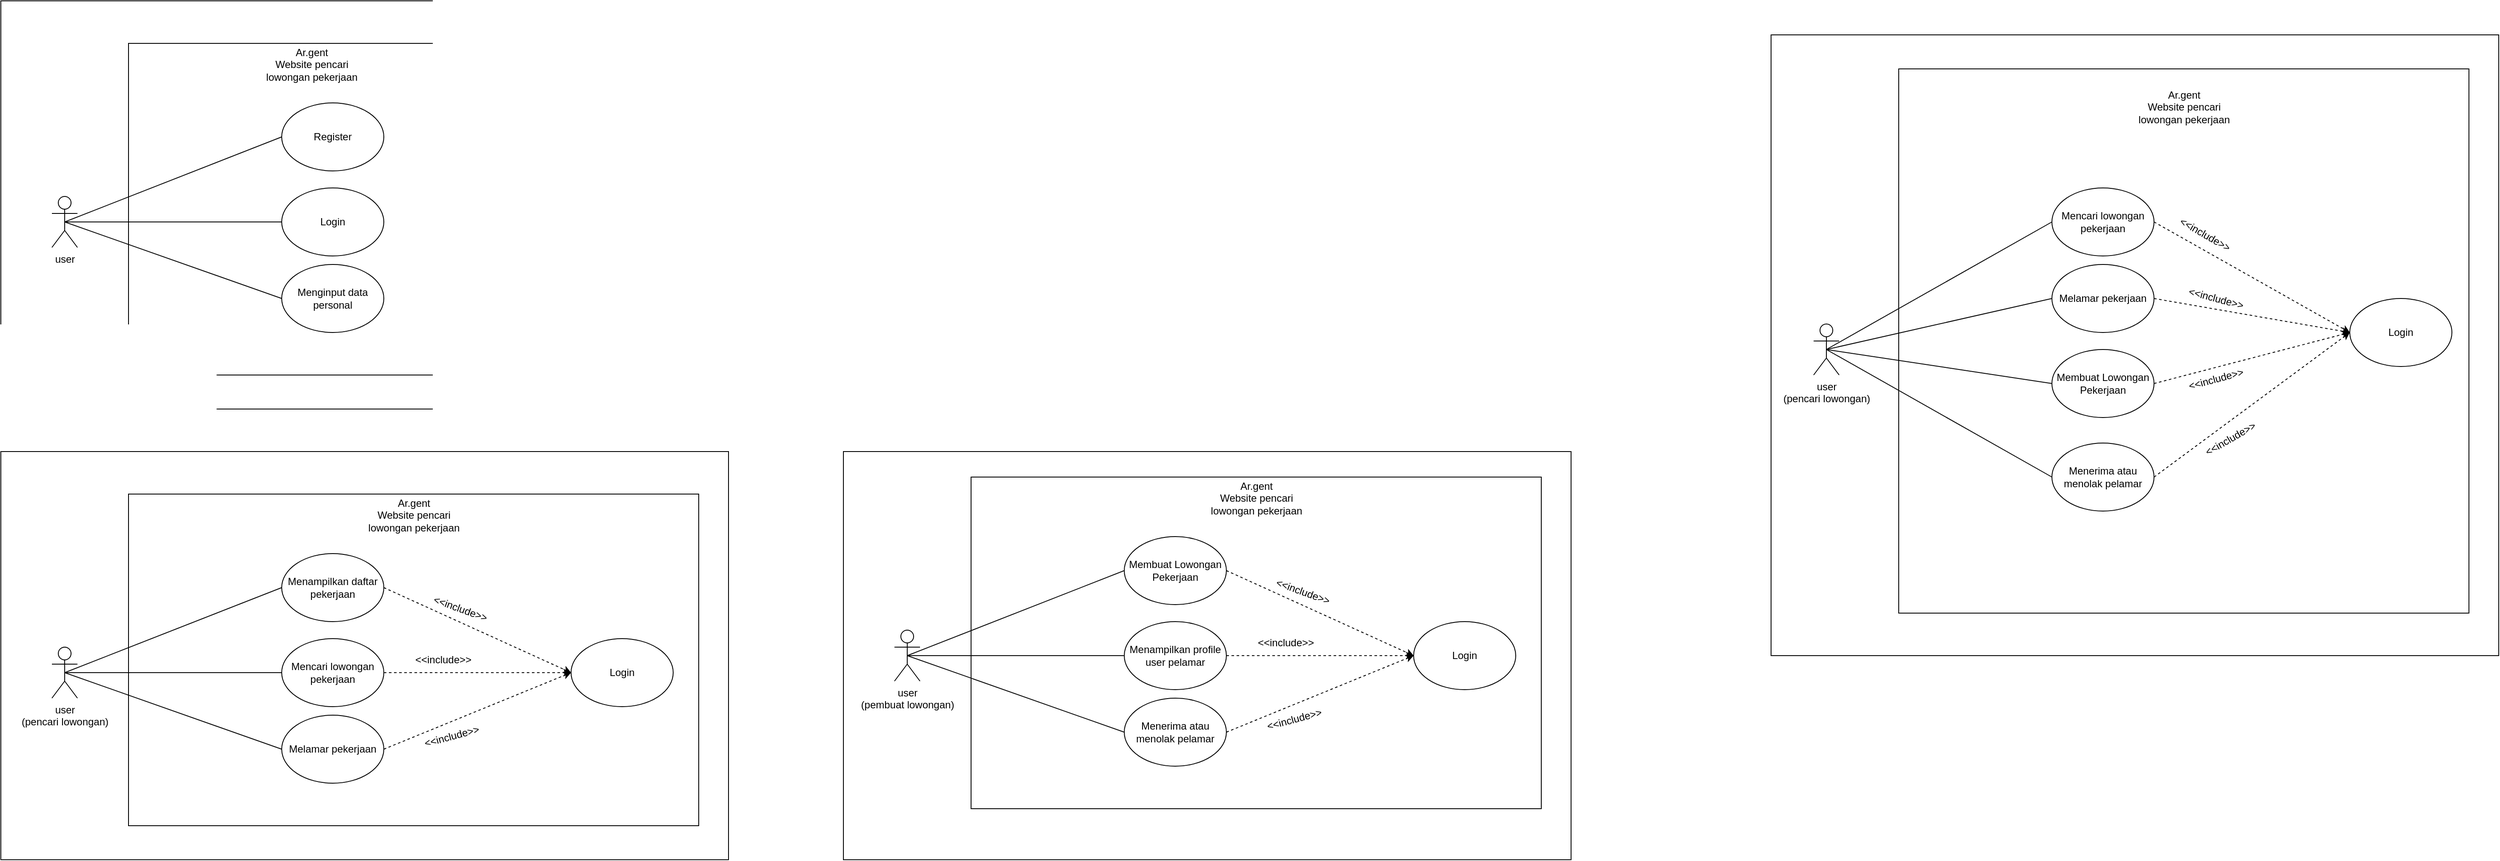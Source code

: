 <mxfile version="20.5.1" type="github">
  <diagram id="rlQFBgrbbGkiHAVc1Uaj" name="Page-1">
    <mxGraphModel dx="1597" dy="891" grid="1" gridSize="10" guides="1" tooltips="1" connect="1" arrows="1" fold="1" page="1" pageScale="1" pageWidth="850" pageHeight="1100" math="0" shadow="0">
      <root>
        <mxCell id="0" />
        <mxCell id="1" parent="0" />
        <mxCell id="tP4GP_7Pofm_deBcuKZN-51" value="" style="rounded=0;whiteSpace=wrap;html=1;" parent="1" vertex="1">
          <mxGeometry x="1060" y="580" width="855" height="480" as="geometry" />
        </mxCell>
        <mxCell id="tP4GP_7Pofm_deBcuKZN-53" value="" style="rounded=0;whiteSpace=wrap;html=1;" parent="1" vertex="1">
          <mxGeometry x="1210" y="610" width="670" height="390" as="geometry" />
        </mxCell>
        <mxCell id="tP4GP_7Pofm_deBcuKZN-50" value="" style="rounded=0;whiteSpace=wrap;html=1;" parent="1" vertex="1">
          <mxGeometry x="70" y="580" width="855" height="480" as="geometry" />
        </mxCell>
        <mxCell id="tP4GP_7Pofm_deBcuKZN-45" value="" style="rounded=0;whiteSpace=wrap;html=1;" parent="1" vertex="1">
          <mxGeometry x="220" y="630" width="670" height="390" as="geometry" />
        </mxCell>
        <mxCell id="tP4GP_7Pofm_deBcuKZN-1" value="user &lt;br&gt;(pencari lowongan)" style="shape=umlActor;verticalLabelPosition=bottom;verticalAlign=top;html=1;outlineConnect=0;" parent="1" vertex="1">
          <mxGeometry x="130" y="810" width="30" height="60" as="geometry" />
        </mxCell>
        <mxCell id="tP4GP_7Pofm_deBcuKZN-6" value="Menampilkan daftar pekerjaan" style="ellipse;whiteSpace=wrap;html=1;" parent="1" vertex="1">
          <mxGeometry x="400" y="700" width="120" height="80" as="geometry" />
        </mxCell>
        <mxCell id="tP4GP_7Pofm_deBcuKZN-7" value="Mencari lowongan pekerjaan" style="ellipse;whiteSpace=wrap;html=1;" parent="1" vertex="1">
          <mxGeometry x="400" y="800" width="120" height="80" as="geometry" />
        </mxCell>
        <mxCell id="tP4GP_7Pofm_deBcuKZN-8" value="Melamar pekerjaan" style="ellipse;whiteSpace=wrap;html=1;" parent="1" vertex="1">
          <mxGeometry x="400" y="890" width="120" height="80" as="geometry" />
        </mxCell>
        <mxCell id="tP4GP_7Pofm_deBcuKZN-9" value="Login" style="ellipse;whiteSpace=wrap;html=1;" parent="1" vertex="1">
          <mxGeometry x="740" y="800" width="120" height="80" as="geometry" />
        </mxCell>
        <mxCell id="tP4GP_7Pofm_deBcuKZN-15" value="" style="endArrow=none;html=1;rounded=0;exitX=0.5;exitY=0.5;exitDx=0;exitDy=0;exitPerimeter=0;entryX=0;entryY=0.5;entryDx=0;entryDy=0;" parent="1" source="tP4GP_7Pofm_deBcuKZN-1" target="tP4GP_7Pofm_deBcuKZN-6" edge="1">
          <mxGeometry width="50" height="50" relative="1" as="geometry">
            <mxPoint x="310" y="870" as="sourcePoint" />
            <mxPoint x="360" y="820" as="targetPoint" />
          </mxGeometry>
        </mxCell>
        <mxCell id="tP4GP_7Pofm_deBcuKZN-16" value="" style="endArrow=none;html=1;rounded=0;exitX=0.5;exitY=0.5;exitDx=0;exitDy=0;exitPerimeter=0;entryX=0;entryY=0.5;entryDx=0;entryDy=0;" parent="1" source="tP4GP_7Pofm_deBcuKZN-1" target="tP4GP_7Pofm_deBcuKZN-7" edge="1">
          <mxGeometry width="50" height="50" relative="1" as="geometry">
            <mxPoint x="220" y="810" as="sourcePoint" />
            <mxPoint x="270" y="760" as="targetPoint" />
          </mxGeometry>
        </mxCell>
        <mxCell id="tP4GP_7Pofm_deBcuKZN-17" value="" style="endArrow=none;html=1;rounded=0;entryX=0;entryY=0.5;entryDx=0;entryDy=0;exitX=0.5;exitY=0.5;exitDx=0;exitDy=0;exitPerimeter=0;" parent="1" source="tP4GP_7Pofm_deBcuKZN-1" target="tP4GP_7Pofm_deBcuKZN-8" edge="1">
          <mxGeometry width="50" height="50" relative="1" as="geometry">
            <mxPoint x="145" y="820" as="sourcePoint" />
            <mxPoint x="450" y="790" as="targetPoint" />
          </mxGeometry>
        </mxCell>
        <mxCell id="tP4GP_7Pofm_deBcuKZN-22" value="" style="endArrow=classic;html=1;rounded=0;exitX=1;exitY=0.5;exitDx=0;exitDy=0;entryX=0;entryY=0.5;entryDx=0;entryDy=0;dashed=1;" parent="1" source="tP4GP_7Pofm_deBcuKZN-6" target="tP4GP_7Pofm_deBcuKZN-9" edge="1">
          <mxGeometry width="50" height="50" relative="1" as="geometry">
            <mxPoint x="430" y="840" as="sourcePoint" />
            <mxPoint x="480" y="790" as="targetPoint" />
          </mxGeometry>
        </mxCell>
        <mxCell id="tP4GP_7Pofm_deBcuKZN-24" value="" style="endArrow=classic;html=1;rounded=0;dashed=1;exitX=1;exitY=0.5;exitDx=0;exitDy=0;entryX=0;entryY=0.5;entryDx=0;entryDy=0;" parent="1" source="tP4GP_7Pofm_deBcuKZN-7" target="tP4GP_7Pofm_deBcuKZN-9" edge="1">
          <mxGeometry width="50" height="50" relative="1" as="geometry">
            <mxPoint x="430" y="840" as="sourcePoint" />
            <mxPoint x="480" y="790" as="targetPoint" />
          </mxGeometry>
        </mxCell>
        <mxCell id="tP4GP_7Pofm_deBcuKZN-25" value="" style="endArrow=classic;html=1;rounded=0;dashed=1;exitX=1;exitY=0.5;exitDx=0;exitDy=0;entryX=0;entryY=0.5;entryDx=0;entryDy=0;" parent="1" source="tP4GP_7Pofm_deBcuKZN-8" target="tP4GP_7Pofm_deBcuKZN-9" edge="1">
          <mxGeometry width="50" height="50" relative="1" as="geometry">
            <mxPoint x="520" y="929.57" as="sourcePoint" />
            <mxPoint x="740" y="929.57" as="targetPoint" />
          </mxGeometry>
        </mxCell>
        <mxCell id="tP4GP_7Pofm_deBcuKZN-26" value="&amp;lt;&amp;lt;include&amp;gt;&amp;gt;" style="text;html=1;strokeColor=none;fillColor=none;align=center;verticalAlign=middle;whiteSpace=wrap;rounded=0;rotation=20;" parent="1" vertex="1">
          <mxGeometry x="580" y="750" width="60" height="30" as="geometry" />
        </mxCell>
        <mxCell id="tP4GP_7Pofm_deBcuKZN-27" value="&amp;lt;&amp;lt;include&amp;gt;&amp;gt;" style="text;html=1;strokeColor=none;fillColor=none;align=center;verticalAlign=middle;whiteSpace=wrap;rounded=0;rotation=0;" parent="1" vertex="1">
          <mxGeometry x="560" y="810" width="60" height="30" as="geometry" />
        </mxCell>
        <mxCell id="tP4GP_7Pofm_deBcuKZN-28" value="&amp;lt;&amp;lt;include&amp;gt;&amp;gt;" style="text;html=1;strokeColor=none;fillColor=none;align=center;verticalAlign=middle;whiteSpace=wrap;rounded=0;rotation=-15;" parent="1" vertex="1">
          <mxGeometry x="570" y="900" width="60" height="30" as="geometry" />
        </mxCell>
        <mxCell id="tP4GP_7Pofm_deBcuKZN-29" value="user &lt;br&gt;(pembuat lowongan)" style="shape=umlActor;verticalLabelPosition=bottom;verticalAlign=top;html=1;outlineConnect=0;" parent="1" vertex="1">
          <mxGeometry x="1120" y="790" width="30" height="60" as="geometry" />
        </mxCell>
        <mxCell id="tP4GP_7Pofm_deBcuKZN-30" value="Membuat Lowongan Pekerjaan" style="ellipse;whiteSpace=wrap;html=1;" parent="1" vertex="1">
          <mxGeometry x="1390" y="680" width="120" height="80" as="geometry" />
        </mxCell>
        <mxCell id="tP4GP_7Pofm_deBcuKZN-31" value="Menampilkan profile user pelamar" style="ellipse;whiteSpace=wrap;html=1;" parent="1" vertex="1">
          <mxGeometry x="1390" y="780" width="120" height="80" as="geometry" />
        </mxCell>
        <mxCell id="tP4GP_7Pofm_deBcuKZN-32" value="Menerima atau menolak pelamar" style="ellipse;whiteSpace=wrap;html=1;" parent="1" vertex="1">
          <mxGeometry x="1390" y="870" width="120" height="80" as="geometry" />
        </mxCell>
        <mxCell id="tP4GP_7Pofm_deBcuKZN-33" value="Login" style="ellipse;whiteSpace=wrap;html=1;" parent="1" vertex="1">
          <mxGeometry x="1730" y="780" width="120" height="80" as="geometry" />
        </mxCell>
        <mxCell id="tP4GP_7Pofm_deBcuKZN-34" value="" style="endArrow=none;html=1;rounded=0;exitX=0.5;exitY=0.5;exitDx=0;exitDy=0;exitPerimeter=0;entryX=0;entryY=0.5;entryDx=0;entryDy=0;" parent="1" source="tP4GP_7Pofm_deBcuKZN-29" target="tP4GP_7Pofm_deBcuKZN-30" edge="1">
          <mxGeometry width="50" height="50" relative="1" as="geometry">
            <mxPoint x="1300" y="850" as="sourcePoint" />
            <mxPoint x="1350" y="800" as="targetPoint" />
          </mxGeometry>
        </mxCell>
        <mxCell id="tP4GP_7Pofm_deBcuKZN-35" value="" style="endArrow=none;html=1;rounded=0;exitX=0.5;exitY=0.5;exitDx=0;exitDy=0;exitPerimeter=0;entryX=0;entryY=0.5;entryDx=0;entryDy=0;" parent="1" source="tP4GP_7Pofm_deBcuKZN-29" target="tP4GP_7Pofm_deBcuKZN-31" edge="1">
          <mxGeometry width="50" height="50" relative="1" as="geometry">
            <mxPoint x="1210" y="790" as="sourcePoint" />
            <mxPoint x="1260" y="740" as="targetPoint" />
          </mxGeometry>
        </mxCell>
        <mxCell id="tP4GP_7Pofm_deBcuKZN-36" value="" style="endArrow=none;html=1;rounded=0;entryX=0;entryY=0.5;entryDx=0;entryDy=0;exitX=0.5;exitY=0.5;exitDx=0;exitDy=0;exitPerimeter=0;" parent="1" source="tP4GP_7Pofm_deBcuKZN-29" target="tP4GP_7Pofm_deBcuKZN-32" edge="1">
          <mxGeometry width="50" height="50" relative="1" as="geometry">
            <mxPoint x="1135" y="800" as="sourcePoint" />
            <mxPoint x="1440" y="770" as="targetPoint" />
          </mxGeometry>
        </mxCell>
        <mxCell id="tP4GP_7Pofm_deBcuKZN-37" value="" style="endArrow=classic;html=1;rounded=0;exitX=1;exitY=0.5;exitDx=0;exitDy=0;entryX=0;entryY=0.5;entryDx=0;entryDy=0;dashed=1;" parent="1" source="tP4GP_7Pofm_deBcuKZN-30" target="tP4GP_7Pofm_deBcuKZN-33" edge="1">
          <mxGeometry width="50" height="50" relative="1" as="geometry">
            <mxPoint x="1420" y="820" as="sourcePoint" />
            <mxPoint x="1470" y="770" as="targetPoint" />
          </mxGeometry>
        </mxCell>
        <mxCell id="tP4GP_7Pofm_deBcuKZN-38" value="" style="endArrow=classic;html=1;rounded=0;dashed=1;exitX=1;exitY=0.5;exitDx=0;exitDy=0;entryX=0;entryY=0.5;entryDx=0;entryDy=0;" parent="1" source="tP4GP_7Pofm_deBcuKZN-31" target="tP4GP_7Pofm_deBcuKZN-33" edge="1">
          <mxGeometry width="50" height="50" relative="1" as="geometry">
            <mxPoint x="1420" y="820" as="sourcePoint" />
            <mxPoint x="1470" y="770" as="targetPoint" />
          </mxGeometry>
        </mxCell>
        <mxCell id="tP4GP_7Pofm_deBcuKZN-39" value="" style="endArrow=classic;html=1;rounded=0;dashed=1;exitX=1;exitY=0.5;exitDx=0;exitDy=0;entryX=0;entryY=0.5;entryDx=0;entryDy=0;" parent="1" source="tP4GP_7Pofm_deBcuKZN-32" target="tP4GP_7Pofm_deBcuKZN-33" edge="1">
          <mxGeometry width="50" height="50" relative="1" as="geometry">
            <mxPoint x="1510" y="909.57" as="sourcePoint" />
            <mxPoint x="1730" y="909.57" as="targetPoint" />
          </mxGeometry>
        </mxCell>
        <mxCell id="tP4GP_7Pofm_deBcuKZN-40" value="&amp;lt;&amp;lt;include&amp;gt;&amp;gt;" style="text;html=1;strokeColor=none;fillColor=none;align=center;verticalAlign=middle;whiteSpace=wrap;rounded=0;rotation=20;" parent="1" vertex="1">
          <mxGeometry x="1570" y="730" width="60" height="30" as="geometry" />
        </mxCell>
        <mxCell id="tP4GP_7Pofm_deBcuKZN-41" value="&amp;lt;&amp;lt;include&amp;gt;&amp;gt;" style="text;html=1;strokeColor=none;fillColor=none;align=center;verticalAlign=middle;whiteSpace=wrap;rounded=0;rotation=0;" parent="1" vertex="1">
          <mxGeometry x="1550" y="790" width="60" height="30" as="geometry" />
        </mxCell>
        <mxCell id="tP4GP_7Pofm_deBcuKZN-42" value="&amp;lt;&amp;lt;include&amp;gt;&amp;gt;" style="text;html=1;strokeColor=none;fillColor=none;align=center;verticalAlign=middle;whiteSpace=wrap;rounded=0;rotation=-15;" parent="1" vertex="1">
          <mxGeometry x="1560" y="880" width="60" height="30" as="geometry" />
        </mxCell>
        <mxCell id="tP4GP_7Pofm_deBcuKZN-46" value="Ar.gent&lt;br&gt;Website pencari lowongan pekerjaan" style="text;html=1;strokeColor=none;fillColor=none;align=center;verticalAlign=middle;whiteSpace=wrap;rounded=0;" parent="1" vertex="1">
          <mxGeometry x="487.5" y="640" width="135" height="30" as="geometry" />
        </mxCell>
        <mxCell id="tP4GP_7Pofm_deBcuKZN-54" value="Ar.gent&lt;br&gt;Website pencari lowongan pekerjaan" style="text;html=1;strokeColor=none;fillColor=none;align=center;verticalAlign=middle;whiteSpace=wrap;rounded=0;" parent="1" vertex="1">
          <mxGeometry x="1477.5" y="620" width="135" height="30" as="geometry" />
        </mxCell>
        <mxCell id="tP4GP_7Pofm_deBcuKZN-55" value="" style="rounded=0;whiteSpace=wrap;html=1;" parent="1" vertex="1">
          <mxGeometry x="70" y="50" width="620" height="480" as="geometry" />
        </mxCell>
        <mxCell id="tP4GP_7Pofm_deBcuKZN-56" value="" style="rounded=0;whiteSpace=wrap;html=1;" parent="1" vertex="1">
          <mxGeometry x="220" y="100" width="430" height="390" as="geometry" />
        </mxCell>
        <mxCell id="tP4GP_7Pofm_deBcuKZN-57" value="user" style="shape=umlActor;verticalLabelPosition=bottom;verticalAlign=top;html=1;outlineConnect=0;" parent="1" vertex="1">
          <mxGeometry x="130" y="280" width="30" height="60" as="geometry" />
        </mxCell>
        <mxCell id="tP4GP_7Pofm_deBcuKZN-58" value="Register" style="ellipse;whiteSpace=wrap;html=1;" parent="1" vertex="1">
          <mxGeometry x="400" y="170" width="120" height="80" as="geometry" />
        </mxCell>
        <mxCell id="tP4GP_7Pofm_deBcuKZN-59" value="Login" style="ellipse;whiteSpace=wrap;html=1;" parent="1" vertex="1">
          <mxGeometry x="400" y="270" width="120" height="80" as="geometry" />
        </mxCell>
        <mxCell id="tP4GP_7Pofm_deBcuKZN-60" value="Menginput data personal" style="ellipse;whiteSpace=wrap;html=1;" parent="1" vertex="1">
          <mxGeometry x="400" y="360" width="120" height="80" as="geometry" />
        </mxCell>
        <mxCell id="tP4GP_7Pofm_deBcuKZN-62" value="" style="endArrow=none;html=1;rounded=0;exitX=0.5;exitY=0.5;exitDx=0;exitDy=0;exitPerimeter=0;entryX=0;entryY=0.5;entryDx=0;entryDy=0;" parent="1" source="tP4GP_7Pofm_deBcuKZN-57" target="tP4GP_7Pofm_deBcuKZN-58" edge="1">
          <mxGeometry width="50" height="50" relative="1" as="geometry">
            <mxPoint x="310" y="340" as="sourcePoint" />
            <mxPoint x="360" y="290" as="targetPoint" />
          </mxGeometry>
        </mxCell>
        <mxCell id="tP4GP_7Pofm_deBcuKZN-63" value="" style="endArrow=none;html=1;rounded=0;exitX=0.5;exitY=0.5;exitDx=0;exitDy=0;exitPerimeter=0;entryX=0;entryY=0.5;entryDx=0;entryDy=0;" parent="1" source="tP4GP_7Pofm_deBcuKZN-57" target="tP4GP_7Pofm_deBcuKZN-59" edge="1">
          <mxGeometry width="50" height="50" relative="1" as="geometry">
            <mxPoint x="220" y="280" as="sourcePoint" />
            <mxPoint x="270" y="230" as="targetPoint" />
          </mxGeometry>
        </mxCell>
        <mxCell id="tP4GP_7Pofm_deBcuKZN-64" value="" style="endArrow=none;html=1;rounded=0;entryX=0;entryY=0.5;entryDx=0;entryDy=0;exitX=0.5;exitY=0.5;exitDx=0;exitDy=0;exitPerimeter=0;" parent="1" source="tP4GP_7Pofm_deBcuKZN-57" target="tP4GP_7Pofm_deBcuKZN-60" edge="1">
          <mxGeometry width="50" height="50" relative="1" as="geometry">
            <mxPoint x="145" y="290" as="sourcePoint" />
            <mxPoint x="450" y="260" as="targetPoint" />
          </mxGeometry>
        </mxCell>
        <mxCell id="tP4GP_7Pofm_deBcuKZN-71" value="Ar.gent&lt;br&gt;Website pencari lowongan pekerjaan" style="text;html=1;strokeColor=none;fillColor=none;align=center;verticalAlign=middle;whiteSpace=wrap;rounded=0;" parent="1" vertex="1">
          <mxGeometry x="367.5" y="110" width="135" height="30" as="geometry" />
        </mxCell>
        <mxCell id="CrY2sgzygiTnzJN8wdor-1" value="" style="rounded=0;whiteSpace=wrap;html=1;" vertex="1" parent="1">
          <mxGeometry x="2150" y="90" width="855" height="730" as="geometry" />
        </mxCell>
        <mxCell id="CrY2sgzygiTnzJN8wdor-2" value="" style="rounded=0;whiteSpace=wrap;html=1;" vertex="1" parent="1">
          <mxGeometry x="2300" y="130" width="670" height="640" as="geometry" />
        </mxCell>
        <mxCell id="CrY2sgzygiTnzJN8wdor-3" value="user &lt;br&gt;(pencari lowongan)" style="shape=umlActor;verticalLabelPosition=bottom;verticalAlign=top;html=1;outlineConnect=0;" vertex="1" parent="1">
          <mxGeometry x="2200" y="430" width="30" height="60" as="geometry" />
        </mxCell>
        <mxCell id="CrY2sgzygiTnzJN8wdor-5" value="Mencari lowongan pekerjaan" style="ellipse;whiteSpace=wrap;html=1;" vertex="1" parent="1">
          <mxGeometry x="2480" y="270" width="120" height="80" as="geometry" />
        </mxCell>
        <mxCell id="CrY2sgzygiTnzJN8wdor-6" value="Melamar pekerjaan" style="ellipse;whiteSpace=wrap;html=1;" vertex="1" parent="1">
          <mxGeometry x="2480" y="360" width="120" height="80" as="geometry" />
        </mxCell>
        <mxCell id="CrY2sgzygiTnzJN8wdor-7" value="Login" style="ellipse;whiteSpace=wrap;html=1;" vertex="1" parent="1">
          <mxGeometry x="2830" y="400" width="120" height="80" as="geometry" />
        </mxCell>
        <mxCell id="CrY2sgzygiTnzJN8wdor-9" value="" style="endArrow=none;html=1;rounded=0;exitX=0.5;exitY=0.5;exitDx=0;exitDy=0;exitPerimeter=0;entryX=0;entryY=0.5;entryDx=0;entryDy=0;" edge="1" parent="1" source="CrY2sgzygiTnzJN8wdor-3" target="CrY2sgzygiTnzJN8wdor-5">
          <mxGeometry width="50" height="50" relative="1" as="geometry">
            <mxPoint x="2300" y="280" as="sourcePoint" />
            <mxPoint x="2350" y="230" as="targetPoint" />
          </mxGeometry>
        </mxCell>
        <mxCell id="CrY2sgzygiTnzJN8wdor-10" value="" style="endArrow=none;html=1;rounded=0;entryX=0;entryY=0.5;entryDx=0;entryDy=0;exitX=0.5;exitY=0.5;exitDx=0;exitDy=0;exitPerimeter=0;" edge="1" parent="1" source="CrY2sgzygiTnzJN8wdor-3" target="CrY2sgzygiTnzJN8wdor-6">
          <mxGeometry width="50" height="50" relative="1" as="geometry">
            <mxPoint x="2225" y="290" as="sourcePoint" />
            <mxPoint x="2530" y="260" as="targetPoint" />
          </mxGeometry>
        </mxCell>
        <mxCell id="CrY2sgzygiTnzJN8wdor-12" value="" style="endArrow=classic;html=1;rounded=0;dashed=1;exitX=1;exitY=0.5;exitDx=0;exitDy=0;entryX=0;entryY=0.5;entryDx=0;entryDy=0;" edge="1" parent="1" source="CrY2sgzygiTnzJN8wdor-5" target="CrY2sgzygiTnzJN8wdor-7">
          <mxGeometry width="50" height="50" relative="1" as="geometry">
            <mxPoint x="2510" y="310" as="sourcePoint" />
            <mxPoint x="2560" y="260" as="targetPoint" />
          </mxGeometry>
        </mxCell>
        <mxCell id="CrY2sgzygiTnzJN8wdor-13" value="" style="endArrow=classic;html=1;rounded=0;dashed=1;exitX=1;exitY=0.5;exitDx=0;exitDy=0;entryX=0;entryY=0.5;entryDx=0;entryDy=0;" edge="1" parent="1" source="CrY2sgzygiTnzJN8wdor-6" target="CrY2sgzygiTnzJN8wdor-7">
          <mxGeometry width="50" height="50" relative="1" as="geometry">
            <mxPoint x="2600" y="399.57" as="sourcePoint" />
            <mxPoint x="2820" y="399.57" as="targetPoint" />
          </mxGeometry>
        </mxCell>
        <mxCell id="CrY2sgzygiTnzJN8wdor-15" value="&amp;lt;&amp;lt;include&amp;gt;&amp;gt;" style="text;html=1;strokeColor=none;fillColor=none;align=center;verticalAlign=middle;whiteSpace=wrap;rounded=0;rotation=30;" vertex="1" parent="1">
          <mxGeometry x="2630" y="310" width="60" height="30" as="geometry" />
        </mxCell>
        <mxCell id="CrY2sgzygiTnzJN8wdor-16" value="&amp;lt;&amp;lt;include&amp;gt;&amp;gt;" style="text;html=1;strokeColor=none;fillColor=none;align=center;verticalAlign=middle;whiteSpace=wrap;rounded=0;rotation=15;" vertex="1" parent="1">
          <mxGeometry x="2642.5" y="385" width="60" height="30" as="geometry" />
        </mxCell>
        <mxCell id="CrY2sgzygiTnzJN8wdor-17" value="Ar.gent&lt;br&gt;Website pencari lowongan pekerjaan" style="text;html=1;strokeColor=none;fillColor=none;align=center;verticalAlign=middle;whiteSpace=wrap;rounded=0;" vertex="1" parent="1">
          <mxGeometry x="2567.5" y="160" width="135" height="30" as="geometry" />
        </mxCell>
        <mxCell id="CrY2sgzygiTnzJN8wdor-18" value="Membuat Lowongan Pekerjaan" style="ellipse;whiteSpace=wrap;html=1;" vertex="1" parent="1">
          <mxGeometry x="2480" y="460" width="120" height="80" as="geometry" />
        </mxCell>
        <mxCell id="CrY2sgzygiTnzJN8wdor-20" value="Menerima atau menolak pelamar" style="ellipse;whiteSpace=wrap;html=1;" vertex="1" parent="1">
          <mxGeometry x="2480" y="570" width="120" height="80" as="geometry" />
        </mxCell>
        <mxCell id="CrY2sgzygiTnzJN8wdor-21" value="" style="endArrow=none;html=1;rounded=0;entryX=0;entryY=0.5;entryDx=0;entryDy=0;exitX=0.5;exitY=0.5;exitDx=0;exitDy=0;exitPerimeter=0;" edge="1" parent="1" target="CrY2sgzygiTnzJN8wdor-18" source="CrY2sgzygiTnzJN8wdor-3">
          <mxGeometry width="50" height="50" relative="1" as="geometry">
            <mxPoint x="2240" y="600" as="sourcePoint" />
            <mxPoint x="2455" y="580" as="targetPoint" />
          </mxGeometry>
        </mxCell>
        <mxCell id="CrY2sgzygiTnzJN8wdor-23" value="" style="endArrow=none;html=1;rounded=0;entryX=0;entryY=0.5;entryDx=0;entryDy=0;exitX=0.5;exitY=0.5;exitDx=0;exitDy=0;exitPerimeter=0;" edge="1" parent="1" target="CrY2sgzygiTnzJN8wdor-20" source="CrY2sgzygiTnzJN8wdor-3">
          <mxGeometry width="50" height="50" relative="1" as="geometry">
            <mxPoint x="2240" y="600" as="sourcePoint" />
            <mxPoint x="2545" y="550" as="targetPoint" />
          </mxGeometry>
        </mxCell>
        <mxCell id="CrY2sgzygiTnzJN8wdor-24" value="&amp;lt;&amp;lt;include&amp;gt;&amp;gt;" style="text;html=1;strokeColor=none;fillColor=none;align=center;verticalAlign=middle;whiteSpace=wrap;rounded=0;rotation=-15;" vertex="1" parent="1">
          <mxGeometry x="2642.5" y="480" width="60" height="30" as="geometry" />
        </mxCell>
        <mxCell id="CrY2sgzygiTnzJN8wdor-25" value="" style="endArrow=classic;html=1;rounded=0;dashed=1;entryX=0;entryY=0.5;entryDx=0;entryDy=0;exitX=1;exitY=0.5;exitDx=0;exitDy=0;" edge="1" parent="1" source="CrY2sgzygiTnzJN8wdor-18" target="CrY2sgzygiTnzJN8wdor-7">
          <mxGeometry width="50" height="50" relative="1" as="geometry">
            <mxPoint x="2615" y="500" as="sourcePoint" />
            <mxPoint x="2835.0" y="410" as="targetPoint" />
          </mxGeometry>
        </mxCell>
        <mxCell id="CrY2sgzygiTnzJN8wdor-26" value="&amp;lt;&amp;lt;include&amp;gt;&amp;gt;" style="text;html=1;strokeColor=none;fillColor=none;align=center;verticalAlign=middle;whiteSpace=wrap;rounded=0;rotation=-30;" vertex="1" parent="1">
          <mxGeometry x="2660" y="550" width="60" height="30" as="geometry" />
        </mxCell>
        <mxCell id="CrY2sgzygiTnzJN8wdor-29" value="" style="endArrow=classic;html=1;rounded=0;dashed=1;exitX=1;exitY=0.5;exitDx=0;exitDy=0;entryX=0;entryY=0.5;entryDx=0;entryDy=0;" edge="1" parent="1" source="CrY2sgzygiTnzJN8wdor-20" target="CrY2sgzygiTnzJN8wdor-7">
          <mxGeometry width="50" height="50" relative="1" as="geometry">
            <mxPoint x="2630.0" y="685" as="sourcePoint" />
            <mxPoint x="2850.0" y="595" as="targetPoint" />
          </mxGeometry>
        </mxCell>
      </root>
    </mxGraphModel>
  </diagram>
</mxfile>
